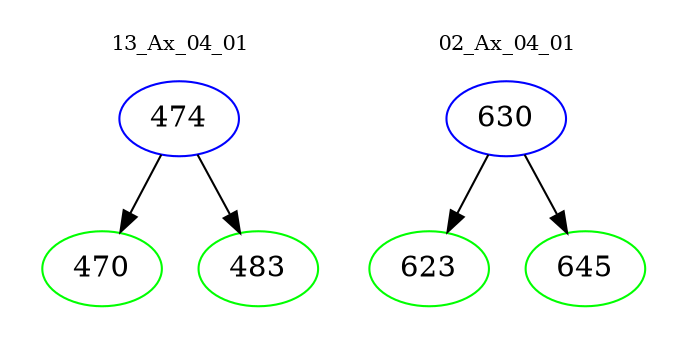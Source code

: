 digraph{
subgraph cluster_0 {
color = white
label = "13_Ax_04_01";
fontsize=10;
T0_474 [label="474", color="blue"]
T0_474 -> T0_470 [color="black"]
T0_470 [label="470", color="green"]
T0_474 -> T0_483 [color="black"]
T0_483 [label="483", color="green"]
}
subgraph cluster_1 {
color = white
label = "02_Ax_04_01";
fontsize=10;
T1_630 [label="630", color="blue"]
T1_630 -> T1_623 [color="black"]
T1_623 [label="623", color="green"]
T1_630 -> T1_645 [color="black"]
T1_645 [label="645", color="green"]
}
}
